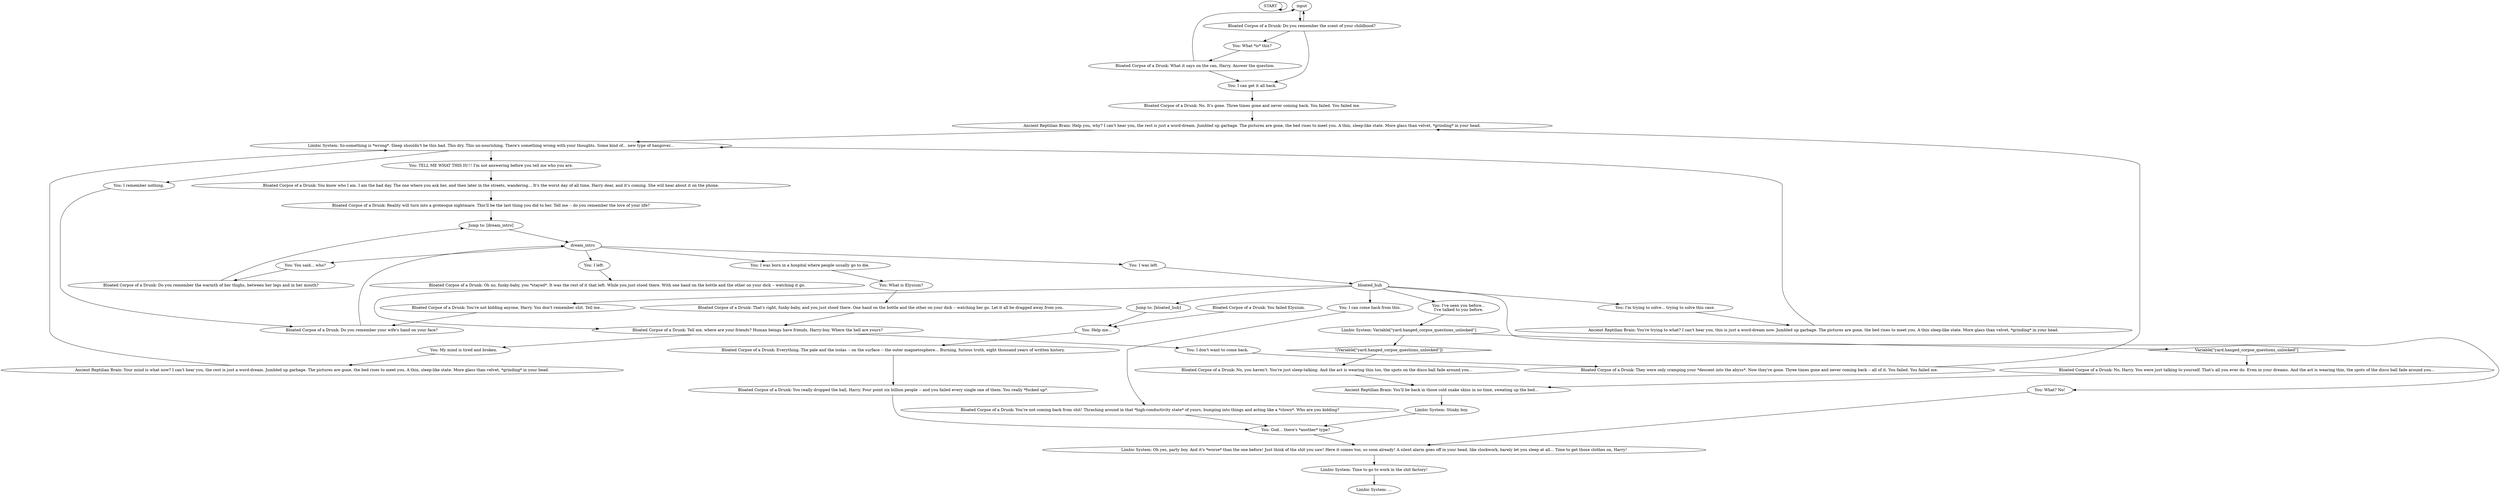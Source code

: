 # WHIRLING F2 / DREAM 2 HANGED MAN
# 1. You have a conversation with the hanged man dressed in your disco outfit.
#2. You find out that you have failed Elysium.
#THE CORRECT VERSION
# ==================================================
digraph G {
	  0 [label="START"];
	  1 [label="input"];
	  2 [label="You: I was born in a hospital where people usually go to die."];
	  3 [label="You: TELL ME WHAT THIS IS!!! I'm not answering before you tell me who you are."];
	  4 [label="You: What? No!"];
	  5 [label="You: What is Elysium?"];
	  6 [label="Bloated Corpse of a Drunk: You're not kidding anyone, Harry. You don't remember shit. Tell me..."];
	  7 [label="You: My mind is tired and broken."];
	  8 [label="You: I can get it all back."];
	  9 [label="You: I remember nothing."];
	  10 [label="You: God... there's *another* type?"];
	  11 [label="Jump to: [bloated_hub]"];
	  12 [label="You: Help me..."];
	  13 [label="bloated_hub"];
	  14 [label="Bloated Corpse of a Drunk: That's right, funky-baby, and you just stood there. One hand on the bottle and the other on your dick -- watching her go. Let it all be dragged away from you."];
	  15 [label="Bloated Corpse of a Drunk: Everything. The pale and the isolas -- on the surface -- the outer magnetosphere... Burning, furious truth, eight thousand years of written history."];
	  16 [label="Ancient Reptilian Brain: Help you, why? I can't hear you, the rest is just a word-dream. Jumbled up garbage. The pictures are gone, the bed rises to meet you. A thin, sleep-like state. More glass than velvet, *grinding* in your head."];
	  17 [label="Bloated Corpse of a Drunk: You failed Elysium."];
	  18 [label="Bloated Corpse of a Drunk: Reality will turn into a grotesque nightmare. This'll be the last thing you did to her. Tell me -- do you remember the love of your life?"];
	  19 [label="You: I left."];
	  20 [label="You: I've seen you before...\nI've talked to you before."];
	  21 [label="Limbic System: Stinky boy."];
	  22 [label="Ancient Reptilian Brain: You'll be back in those cold snake skins in no time, sweating up the bed..."];
	  23 [label="You: What *is* this?"];
	  24 [label="dream_intro"];
	  25 [label="Bloated Corpse of a Drunk: You're not coming back from shit! Thrashing around in that *high-conductivity state* of yours, bumping into things and acting like a *clown*. Who are you kidding?"];
	  26 [label="You: I'm trying to solve... trying to solve this case."];
	  27 [label="You: I can come back from this."];
	  28 [label="You: I was left."];
	  29 [label="You: You said... who?"];
	  30 [label="Limbic System: Oh yes, party boy. And it's *worse* than the one before! Just think of the shit you saw! Here it comes too, so soon already! A silent alarm goes off in your head, like clockwork, barely let you sleep at all... Time to get those clothes on, Harry!"];
	  31 [label="Bloated Corpse of a Drunk: What it says on the can, Harry. Answer the question."];
	  32 [label="Limbic System: Variable[\"yard.hanged_corpse_questions_unlocked\"]"];
	  33 [label="Variable[\"yard.hanged_corpse_questions_unlocked\"]", shape=diamond];
	  34 [label="!(Variable[\"yard.hanged_corpse_questions_unlocked\"])", shape=diamond];
	  35 [label="Bloated Corpse of a Drunk: You know who I am. I am the bad day. The one where you ask her, and then later in the streets, wandering... It's the worst day of all time, Harry dear, and it's coming. She will hear about it on the phone."];
	  36 [label="Bloated Corpse of a Drunk: Tell me, where are your friends? Human beings have friends, Harry-boy. Where the hell are yours?"];
	  37 [label="Bloated Corpse of a Drunk: You really dropped the ball, Harry. Four point six billion people -- and you failed every single one of them. You really *fucked up*."];
	  38 [label="Bloated Corpse of a Drunk: Do you remember the warmth of her thighs, between her legs and in her mouth?"];
	  39 [label="Jump to: [dream_intro]"];
	  40 [label="Ancient Reptilian Brain: You're trying to what? I can't hear you, this is just a word-dream now. Jumbled up garbage. The pictures are gone, the bed rises to meet you. A thin sleep-like state. More glass than velvet, *grinding* in your head."];
	  41 [label="Bloated Corpse of a Drunk: No. It's gone. Three times gone and never coming back. You failed. You failed me."];
	  42 [label="Bloated Corpse of a Drunk: Do you remember the scent of your childhood?"];
	  43 [label="You: I don't want to come back."];
	  44 [label="Bloated Corpse of a Drunk: Oh no, funky-baby, you *stayed*. It was the rest of it that left. While you just stood there. With one hand on the bottle and the other on your dick -- watching it go."];
	  45 [label="Bloated Corpse of a Drunk: They were only cramping your *descent into the abyss*. Now they're gone. Three times gone and never coming back -- all of it. You failed. You failed me."];
	  46 [label="Limbic System: Time to go to work in the shit factory!"];
	  47 [label="Bloated Corpse of a Drunk: Do you remember your wife's hand on your face?"];
	  48 [label="Limbic System: ..."];
	  49 [label="Ancient Reptilian Brain: Your mind is what now? I can't hear you, the rest is just a word-dream. Jumbled up garbage. The pictures are gone, the bed rises to meet you. A thin, sleep-like state. More glass than velvet, *grinding* in your head."];
	  50 [label="Limbic System: So-something is *wrong*. Sleep shouldn't be this bad. This dry. This un-nourishing. There's something wrong with your thoughts. Some kind of... new type of hangover..."];
	  51 [label="Bloated Corpse of a Drunk: No, Harry. You were just talking to yourself. That's all you ever do. Even in your dreams. And the act is wearing thin, the spots of the disco ball fade around you..."];
	  52 [label="Bloated Corpse of a Drunk: No, you haven't. You're just sleep-talking. And the act is wearing thin too, the spots on the disco ball fade around you..."];
	  0 -> 0
	  1 -> 42
	  2 -> 5
	  3 -> 35
	  4 -> 30
	  5 -> 14
	  6 -> 47
	  7 -> 49
	  8 -> 41
	  9 -> 47
	  10 -> 30
	  11 -> 12
	  12 -> 15
	  13 -> 4
	  13 -> 6
	  13 -> 11
	  13 -> 20
	  13 -> 26
	  13 -> 27
	  14 -> 36
	  15 -> 37
	  16 -> 50
	  17 -> 12
	  18 -> 39
	  19 -> 44
	  20 -> 32
	  21 -> 10
	  22 -> 21
	  23 -> 31
	  24 -> 2
	  24 -> 19
	  24 -> 28
	  24 -> 29
	  25 -> 10
	  26 -> 40
	  27 -> 25
	  28 -> 13
	  29 -> 38
	  30 -> 46
	  31 -> 8
	  31 -> 1
	  32 -> 33
	  32 -> 34
	  33 -> 51
	  34 -> 52
	  35 -> 18
	  36 -> 43
	  36 -> 7
	  37 -> 10
	  38 -> 39
	  39 -> 24
	  40 -> 50
	  41 -> 16
	  42 -> 8
	  42 -> 1
	  42 -> 23
	  43 -> 45
	  44 -> 36
	  45 -> 16
	  46 -> 48
	  47 -> 24
	  49 -> 50
	  50 -> 9
	  50 -> 3
	  51 -> 22
	  52 -> 22
}

